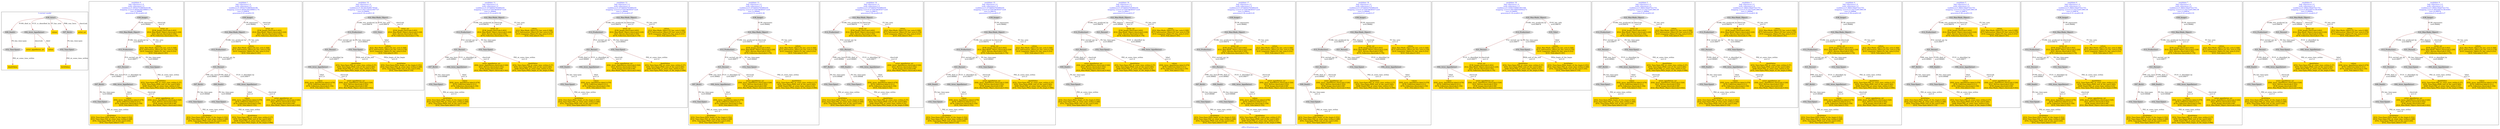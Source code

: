 digraph n0 {
fontcolor="blue"
remincross="true"
label="s09-s-18-artists.json"
subgraph cluster_0 {
label="1-correct model"
n2[style="filled",color="white",fillcolor="lightgray",label="E39_Actor1"];
n3[style="filled",color="white",fillcolor="lightgray",label="E69_Death1"];
n4[style="filled",color="white",fillcolor="lightgray",label="E82_Actor_Appellation1"];
n5[shape="plaintext",style="filled",fillcolor="gold",label="values"];
n6[style="filled",color="white",fillcolor="lightgray",label="E67_Birth1"];
n7[shape="plaintext",style="filled",fillcolor="gold",label="artist_uri"];
n8[style="filled",color="white",fillcolor="lightgray",label="E52_Time-Span1"];
n9[shape="plaintext",style="filled",fillcolor="gold",label="birthValue"];
n10[style="filled",color="white",fillcolor="lightgray",label="E52_Time-Span2"];
n11[shape="plaintext",style="filled",fillcolor="gold",label="deathValue"];
n12[shape="plaintext",style="filled",fillcolor="gold",label="artist_appellation_uri"];
n13[shape="plaintext",style="filled",fillcolor="gold",label="values"];
}
subgraph cluster_1 {
label="candidate 0\nlink coherence:1.0\nnode coherence:1.0\nconfidence:0.39543753865620196\nmapping score:0.49292362399651174\ncost:12.99866\n-precision:0.38-recall:0.45"
n15[style="filled",color="white",fillcolor="lightgray",label="E12_Production1"];
n16[style="filled",color="white",fillcolor="lightgray",label="E21_Person1"];
n17[style="filled",color="white",fillcolor="lightgray",label="E52_Time-Span2"];
n18[style="filled",color="white",fillcolor="lightgray",label="E67_Birth1"];
n19[style="filled",color="white",fillcolor="lightgray",label="E82_Actor_Appellation1"];
n20[style="filled",color="white",fillcolor="lightgray",label="E22_Man-Made_Object1"];
n21[style="filled",color="white",fillcolor="lightgray",label="E38_Image1"];
n22[style="filled",color="white",fillcolor="lightgray",label="E52_Time-Span1"];
n23[shape="plaintext",style="filled",fillcolor="gold",label="artist_uri\n[E38_Image,classLink,0.402]\n[E22_Man-Made_Object,classLink,0.228]\n[E21_Person,classLink,0.193]\n[E78_Collection,classLink,0.176]"];
n24[shape="plaintext",style="filled",fillcolor="gold",label="values\n[E82_Actor_Appellation,label,0.478]\n[E78_Collection,label,0.211]\n[E78_Collection,classLink,0.159]\n[E35_Title,label,0.152]"];
n25[shape="plaintext",style="filled",fillcolor="gold",label="deathValue\n[E52_Time-Span,P82_at_some_time_within,0.37]\n[E52_Time-Span,P82b_end_of_the_end,0.285]\n[E69_Death,P82_at_some_time_within,0.25]\n[E52_Time-Span,P82a_begin_of_the_begin,0.096]"];
n26[shape="plaintext",style="filled",fillcolor="gold",label="values\n[E22_Man-Made_Object,P3_has_note,0.308]\n[E73_Information_Object,P3_has_note,0.278]\n[E33_Linguistic_Object,P3_has_note,0.233]\n[E35_Title,label,0.181]"];
n27[shape="plaintext",style="filled",fillcolor="gold",label="artist_appellation_uri\n[E82_Actor_Appellation,classLink,0.526]\n[E21_Person,classLink,0.352]\n[E38_Image,classLink,0.08]\n[E22_Man-Made_Object,classLink,0.042]"];
n28[shape="plaintext",style="filled",fillcolor="gold",label="birthValue\n[E52_Time-Span,P82a_begin_of_the_begin,0.352]\n[E52_Time-Span,P82_at_some_time_within,0.288]\n[E52_Time-Span,P82b_end_of_the_end,0.244]\n[E52_Time-Span,label,0.116]"];
}
subgraph cluster_2 {
label="candidate 1\nlink coherence:1.0\nnode coherence:1.0\nconfidence:0.39543753865620196\nmapping score:0.49292362399651174\ncost:13.99854\n-precision:0.43-recall:0.55"
n30[style="filled",color="white",fillcolor="lightgray",label="E12_Production1"];
n31[style="filled",color="white",fillcolor="lightgray",label="E21_Person1"];
n32[style="filled",color="white",fillcolor="lightgray",label="E67_Birth1"];
n33[style="filled",color="white",fillcolor="lightgray",label="E69_Death1"];
n34[style="filled",color="white",fillcolor="lightgray",label="E82_Actor_Appellation1"];
n35[style="filled",color="white",fillcolor="lightgray",label="E22_Man-Made_Object1"];
n36[style="filled",color="white",fillcolor="lightgray",label="E38_Image1"];
n37[style="filled",color="white",fillcolor="lightgray",label="E52_Time-Span1"];
n38[style="filled",color="white",fillcolor="lightgray",label="E52_Time-Span3"];
n39[shape="plaintext",style="filled",fillcolor="gold",label="artist_uri\n[E38_Image,classLink,0.402]\n[E22_Man-Made_Object,classLink,0.228]\n[E21_Person,classLink,0.193]\n[E78_Collection,classLink,0.176]"];
n40[shape="plaintext",style="filled",fillcolor="gold",label="values\n[E82_Actor_Appellation,label,0.478]\n[E78_Collection,label,0.211]\n[E78_Collection,classLink,0.159]\n[E35_Title,label,0.152]"];
n41[shape="plaintext",style="filled",fillcolor="gold",label="values\n[E22_Man-Made_Object,P3_has_note,0.308]\n[E73_Information_Object,P3_has_note,0.278]\n[E33_Linguistic_Object,P3_has_note,0.233]\n[E35_Title,label,0.181]"];
n42[shape="plaintext",style="filled",fillcolor="gold",label="artist_appellation_uri\n[E82_Actor_Appellation,classLink,0.526]\n[E21_Person,classLink,0.352]\n[E38_Image,classLink,0.08]\n[E22_Man-Made_Object,classLink,0.042]"];
n43[shape="plaintext",style="filled",fillcolor="gold",label="deathValue\n[E52_Time-Span,P82_at_some_time_within,0.37]\n[E52_Time-Span,P82b_end_of_the_end,0.285]\n[E69_Death,P82_at_some_time_within,0.25]\n[E52_Time-Span,P82a_begin_of_the_begin,0.096]"];
n44[shape="plaintext",style="filled",fillcolor="gold",label="birthValue\n[E52_Time-Span,P82a_begin_of_the_begin,0.352]\n[E52_Time-Span,P82_at_some_time_within,0.288]\n[E52_Time-Span,P82b_end_of_the_end,0.244]\n[E52_Time-Span,label,0.116]"];
}
subgraph cluster_3 {
label="candidate 10\nlink coherence:1.0\nnode coherence:1.0\nconfidence:0.3414919299176544\nmapping score:0.5027195321947737\ncost:10.99892\n-precision:0.18-recall:0.18"
n46[style="filled",color="white",fillcolor="lightgray",label="E12_Production1"];
n47[style="filled",color="white",fillcolor="lightgray",label="E21_Person1"];
n48[style="filled",color="white",fillcolor="lightgray",label="E52_Time-Span2"];
n49[style="filled",color="white",fillcolor="lightgray",label="E82_Actor_Appellation1"];
n50[style="filled",color="white",fillcolor="lightgray",label="E22_Man-Made_Object1"];
n51[style="filled",color="white",fillcolor="lightgray",label="E35_Title1"];
n52[shape="plaintext",style="filled",fillcolor="gold",label="deathValue\n[E52_Time-Span,P82_at_some_time_within,0.37]\n[E52_Time-Span,P82b_end_of_the_end,0.285]\n[E69_Death,P82_at_some_time_within,0.25]\n[E52_Time-Span,P82a_begin_of_the_begin,0.096]"];
n53[shape="plaintext",style="filled",fillcolor="gold",label="artist_uri\n[E38_Image,classLink,0.402]\n[E22_Man-Made_Object,classLink,0.228]\n[E21_Person,classLink,0.193]\n[E78_Collection,classLink,0.176]"];
n54[shape="plaintext",style="filled",fillcolor="gold",label="values\n[E22_Man-Made_Object,P3_has_note,0.308]\n[E73_Information_Object,P3_has_note,0.278]\n[E33_Linguistic_Object,P3_has_note,0.233]\n[E35_Title,label,0.181]"];
n55[shape="plaintext",style="filled",fillcolor="gold",label="values\n[E82_Actor_Appellation,label,0.478]\n[E78_Collection,label,0.211]\n[E78_Collection,classLink,0.159]\n[E35_Title,label,0.152]"];
n56[shape="plaintext",style="filled",fillcolor="gold",label="birthValue\n[E52_Time-Span,P82a_begin_of_the_begin,0.352]\n[E52_Time-Span,P82_at_some_time_within,0.288]\n[E52_Time-Span,P82b_end_of_the_end,0.244]\n[E52_Time-Span,label,0.116]"];
n57[shape="plaintext",style="filled",fillcolor="gold",label="artist_appellation_uri\n[E82_Actor_Appellation,classLink,0.526]\n[E21_Person,classLink,0.352]\n[E38_Image,classLink,0.08]\n[E22_Man-Made_Object,classLink,0.042]"];
}
subgraph cluster_4 {
label="candidate 11\nlink coherence:1.0\nnode coherence:1.0\nconfidence:0.33746055763080335\nmapping score:0.47359796365471224\ncost:11.99884\n-precision:0.33-recall:0.36"
n59[style="filled",color="white",fillcolor="lightgray",label="E12_Production1"];
n60[style="filled",color="white",fillcolor="lightgray",label="E21_Person1"];
n61[style="filled",color="white",fillcolor="lightgray",label="E52_Time-Span2"];
n62[style="filled",color="white",fillcolor="lightgray",label="E67_Birth1"];
n63[style="filled",color="white",fillcolor="lightgray",label="E82_Actor_Appellation1"];
n64[style="filled",color="white",fillcolor="lightgray",label="E22_Man-Made_Object1"];
n65[style="filled",color="white",fillcolor="lightgray",label="E52_Time-Span1"];
n66[shape="plaintext",style="filled",fillcolor="gold",label="artist_uri\n[E38_Image,classLink,0.402]\n[E22_Man-Made_Object,classLink,0.228]\n[E21_Person,classLink,0.193]\n[E78_Collection,classLink,0.176]"];
n67[shape="plaintext",style="filled",fillcolor="gold",label="values\n[E82_Actor_Appellation,label,0.478]\n[E78_Collection,label,0.211]\n[E78_Collection,classLink,0.159]\n[E35_Title,label,0.152]"];
n68[shape="plaintext",style="filled",fillcolor="gold",label="deathValue\n[E52_Time-Span,P82_at_some_time_within,0.37]\n[E52_Time-Span,P82b_end_of_the_end,0.285]\n[E69_Death,P82_at_some_time_within,0.25]\n[E52_Time-Span,P82a_begin_of_the_begin,0.096]"];
n69[shape="plaintext",style="filled",fillcolor="gold",label="values\n[E22_Man-Made_Object,P3_has_note,0.308]\n[E73_Information_Object,P3_has_note,0.278]\n[E33_Linguistic_Object,P3_has_note,0.233]\n[E35_Title,label,0.181]"];
n70[shape="plaintext",style="filled",fillcolor="gold",label="birthValue\n[E52_Time-Span,P82a_begin_of_the_begin,0.352]\n[E52_Time-Span,P82_at_some_time_within,0.288]\n[E52_Time-Span,P82b_end_of_the_end,0.244]\n[E52_Time-Span,label,0.116]"];
n71[shape="plaintext",style="filled",fillcolor="gold",label="artist_appellation_uri\n[E82_Actor_Appellation,classLink,0.526]\n[E21_Person,classLink,0.352]\n[E38_Image,classLink,0.08]\n[E22_Man-Made_Object,classLink,0.042]"];
}
subgraph cluster_5 {
label="candidate 12\nlink coherence:1.0\nnode coherence:1.0\nconfidence:0.33746055763080335\nmapping score:0.47359796365471224\ncost:11.99896\n-precision:0.25-recall:0.27"
n73[style="filled",color="white",fillcolor="lightgray",label="E12_Production1"];
n74[style="filled",color="white",fillcolor="lightgray",label="E21_Person1"];
n75[style="filled",color="white",fillcolor="lightgray",label="E52_Time-Span2"];
n76[style="filled",color="white",fillcolor="lightgray",label="E69_Death1"];
n77[style="filled",color="white",fillcolor="lightgray",label="E82_Actor_Appellation1"];
n78[style="filled",color="white",fillcolor="lightgray",label="E22_Man-Made_Object1"];
n79[style="filled",color="white",fillcolor="lightgray",label="E52_Time-Span4"];
n80[shape="plaintext",style="filled",fillcolor="gold",label="birthValue\n[E52_Time-Span,P82a_begin_of_the_begin,0.352]\n[E52_Time-Span,P82_at_some_time_within,0.288]\n[E52_Time-Span,P82b_end_of_the_end,0.244]\n[E52_Time-Span,label,0.116]"];
n81[shape="plaintext",style="filled",fillcolor="gold",label="artist_uri\n[E38_Image,classLink,0.402]\n[E22_Man-Made_Object,classLink,0.228]\n[E21_Person,classLink,0.193]\n[E78_Collection,classLink,0.176]"];
n82[shape="plaintext",style="filled",fillcolor="gold",label="values\n[E82_Actor_Appellation,label,0.478]\n[E78_Collection,label,0.211]\n[E78_Collection,classLink,0.159]\n[E35_Title,label,0.152]"];
n83[shape="plaintext",style="filled",fillcolor="gold",label="deathValue\n[E52_Time-Span,P82_at_some_time_within,0.37]\n[E52_Time-Span,P82b_end_of_the_end,0.285]\n[E69_Death,P82_at_some_time_within,0.25]\n[E52_Time-Span,P82a_begin_of_the_begin,0.096]"];
n84[shape="plaintext",style="filled",fillcolor="gold",label="values\n[E22_Man-Made_Object,P3_has_note,0.308]\n[E73_Information_Object,P3_has_note,0.278]\n[E33_Linguistic_Object,P3_has_note,0.233]\n[E35_Title,label,0.181]"];
n85[shape="plaintext",style="filled",fillcolor="gold",label="artist_appellation_uri\n[E82_Actor_Appellation,classLink,0.526]\n[E21_Person,classLink,0.352]\n[E38_Image,classLink,0.08]\n[E22_Man-Made_Object,classLink,0.042]"];
}
subgraph cluster_6 {
label="candidate 13\nlink coherence:1.0\nnode coherence:1.0\nconfidence:0.33746055763080335\nmapping score:0.47359796365471224\ncost:12.99866\n-precision:0.31-recall:0.36"
n87[style="filled",color="white",fillcolor="lightgray",label="E12_Production1"];
n88[style="filled",color="white",fillcolor="lightgray",label="E21_Person1"];
n89[style="filled",color="white",fillcolor="lightgray",label="E52_Time-Span2"];
n90[style="filled",color="white",fillcolor="lightgray",label="E67_Birth1"];
n91[style="filled",color="white",fillcolor="lightgray",label="E82_Actor_Appellation1"];
n92[style="filled",color="white",fillcolor="lightgray",label="E22_Man-Made_Object1"];
n93[style="filled",color="white",fillcolor="lightgray",label="E38_Image1"];
n94[style="filled",color="white",fillcolor="lightgray",label="E52_Time-Span1"];
n95[shape="plaintext",style="filled",fillcolor="gold",label="artist_uri\n[E38_Image,classLink,0.402]\n[E22_Man-Made_Object,classLink,0.228]\n[E21_Person,classLink,0.193]\n[E78_Collection,classLink,0.176]"];
n96[shape="plaintext",style="filled",fillcolor="gold",label="values\n[E82_Actor_Appellation,label,0.478]\n[E78_Collection,label,0.211]\n[E78_Collection,classLink,0.159]\n[E35_Title,label,0.152]"];
n97[shape="plaintext",style="filled",fillcolor="gold",label="deathValue\n[E52_Time-Span,P82_at_some_time_within,0.37]\n[E52_Time-Span,P82b_end_of_the_end,0.285]\n[E69_Death,P82_at_some_time_within,0.25]\n[E52_Time-Span,P82a_begin_of_the_begin,0.096]"];
n98[shape="plaintext",style="filled",fillcolor="gold",label="values\n[E22_Man-Made_Object,P3_has_note,0.308]\n[E73_Information_Object,P3_has_note,0.278]\n[E33_Linguistic_Object,P3_has_note,0.233]\n[E35_Title,label,0.181]"];
n99[shape="plaintext",style="filled",fillcolor="gold",label="birthValue\n[E52_Time-Span,P82a_begin_of_the_begin,0.352]\n[E52_Time-Span,P82_at_some_time_within,0.288]\n[E52_Time-Span,P82b_end_of_the_end,0.244]\n[E52_Time-Span,label,0.116]"];
n100[shape="plaintext",style="filled",fillcolor="gold",label="artist_appellation_uri\n[E82_Actor_Appellation,classLink,0.526]\n[E21_Person,classLink,0.352]\n[E38_Image,classLink,0.08]\n[E22_Man-Made_Object,classLink,0.042]"];
}
subgraph cluster_7 {
label="candidate 14\nlink coherence:1.0\nnode coherence:1.0\nconfidence:0.33746055763080335\nmapping score:0.47359796365471224\ncost:12.99872\n-precision:0.38-recall:0.45"
n102[style="filled",color="white",fillcolor="lightgray",label="E12_Production1"];
n103[style="filled",color="white",fillcolor="lightgray",label="E21_Person1"];
n104[style="filled",color="white",fillcolor="lightgray",label="E67_Birth1"];
n105[style="filled",color="white",fillcolor="lightgray",label="E69_Death1"];
n106[style="filled",color="white",fillcolor="lightgray",label="E82_Actor_Appellation1"];
n107[style="filled",color="white",fillcolor="lightgray",label="E22_Man-Made_Object1"];
n108[style="filled",color="white",fillcolor="lightgray",label="E52_Time-Span1"];
n109[style="filled",color="white",fillcolor="lightgray",label="E52_Time-Span3"];
n110[shape="plaintext",style="filled",fillcolor="gold",label="artist_uri\n[E38_Image,classLink,0.402]\n[E22_Man-Made_Object,classLink,0.228]\n[E21_Person,classLink,0.193]\n[E78_Collection,classLink,0.176]"];
n111[shape="plaintext",style="filled",fillcolor="gold",label="values\n[E82_Actor_Appellation,label,0.478]\n[E78_Collection,label,0.211]\n[E78_Collection,classLink,0.159]\n[E35_Title,label,0.152]"];
n112[shape="plaintext",style="filled",fillcolor="gold",label="values\n[E22_Man-Made_Object,P3_has_note,0.308]\n[E73_Information_Object,P3_has_note,0.278]\n[E33_Linguistic_Object,P3_has_note,0.233]\n[E35_Title,label,0.181]"];
n113[shape="plaintext",style="filled",fillcolor="gold",label="deathValue\n[E52_Time-Span,P82_at_some_time_within,0.37]\n[E52_Time-Span,P82b_end_of_the_end,0.285]\n[E69_Death,P82_at_some_time_within,0.25]\n[E52_Time-Span,P82a_begin_of_the_begin,0.096]"];
n114[shape="plaintext",style="filled",fillcolor="gold",label="birthValue\n[E52_Time-Span,P82a_begin_of_the_begin,0.352]\n[E52_Time-Span,P82_at_some_time_within,0.288]\n[E52_Time-Span,P82b_end_of_the_end,0.244]\n[E52_Time-Span,label,0.116]"];
n115[shape="plaintext",style="filled",fillcolor="gold",label="artist_appellation_uri\n[E82_Actor_Appellation,classLink,0.526]\n[E21_Person,classLink,0.352]\n[E38_Image,classLink,0.08]\n[E22_Man-Made_Object,classLink,0.042]"];
}
subgraph cluster_8 {
label="candidate 15\nlink coherence:1.0\nnode coherence:1.0\nconfidence:0.33746055763080335\nmapping score:0.47359796365471224\ncost:12.99878\n-precision:0.23-recall:0.27"
n117[style="filled",color="white",fillcolor="lightgray",label="E12_Production1"];
n118[style="filled",color="white",fillcolor="lightgray",label="E21_Person1"];
n119[style="filled",color="white",fillcolor="lightgray",label="E52_Time-Span2"];
n120[style="filled",color="white",fillcolor="lightgray",label="E69_Death1"];
n121[style="filled",color="white",fillcolor="lightgray",label="E82_Actor_Appellation1"];
n122[style="filled",color="white",fillcolor="lightgray",label="E22_Man-Made_Object1"];
n123[style="filled",color="white",fillcolor="lightgray",label="E38_Image1"];
n124[style="filled",color="white",fillcolor="lightgray",label="E52_Time-Span4"];
n125[shape="plaintext",style="filled",fillcolor="gold",label="birthValue\n[E52_Time-Span,P82a_begin_of_the_begin,0.352]\n[E52_Time-Span,P82_at_some_time_within,0.288]\n[E52_Time-Span,P82b_end_of_the_end,0.244]\n[E52_Time-Span,label,0.116]"];
n126[shape="plaintext",style="filled",fillcolor="gold",label="artist_uri\n[E38_Image,classLink,0.402]\n[E22_Man-Made_Object,classLink,0.228]\n[E21_Person,classLink,0.193]\n[E78_Collection,classLink,0.176]"];
n127[shape="plaintext",style="filled",fillcolor="gold",label="values\n[E82_Actor_Appellation,label,0.478]\n[E78_Collection,label,0.211]\n[E78_Collection,classLink,0.159]\n[E35_Title,label,0.152]"];
n128[shape="plaintext",style="filled",fillcolor="gold",label="deathValue\n[E52_Time-Span,P82_at_some_time_within,0.37]\n[E52_Time-Span,P82b_end_of_the_end,0.285]\n[E69_Death,P82_at_some_time_within,0.25]\n[E52_Time-Span,P82a_begin_of_the_begin,0.096]"];
n129[shape="plaintext",style="filled",fillcolor="gold",label="values\n[E22_Man-Made_Object,P3_has_note,0.308]\n[E73_Information_Object,P3_has_note,0.278]\n[E33_Linguistic_Object,P3_has_note,0.233]\n[E35_Title,label,0.181]"];
n130[shape="plaintext",style="filled",fillcolor="gold",label="artist_appellation_uri\n[E82_Actor_Appellation,classLink,0.526]\n[E21_Person,classLink,0.352]\n[E38_Image,classLink,0.08]\n[E22_Man-Made_Object,classLink,0.042]"];
}
subgraph cluster_9 {
label="candidate 16\nlink coherence:1.0\nnode coherence:1.0\nconfidence:0.33746055763080335\nmapping score:0.47359796365471224\ncost:12.99917\n-precision:0.23-recall:0.27"
n132[style="filled",color="white",fillcolor="lightgray",label="E12_Production1"];
n133[style="filled",color="white",fillcolor="lightgray",label="E21_Person1"];
n134[style="filled",color="white",fillcolor="lightgray",label="E52_Time-Span2"];
n135[style="filled",color="white",fillcolor="lightgray",label="E69_Death1"];
n136[style="filled",color="white",fillcolor="lightgray",label="E21_Person2"];
n137[style="filled",color="white",fillcolor="lightgray",label="E82_Actor_Appellation2"];
n138[style="filled",color="white",fillcolor="lightgray",label="E22_Man-Made_Object1"];
n139[style="filled",color="white",fillcolor="lightgray",label="E52_Time-Span4"];
n140[shape="plaintext",style="filled",fillcolor="gold",label="birthValue\n[E52_Time-Span,P82a_begin_of_the_begin,0.352]\n[E52_Time-Span,P82_at_some_time_within,0.288]\n[E52_Time-Span,P82b_end_of_the_end,0.244]\n[E52_Time-Span,label,0.116]"];
n141[shape="plaintext",style="filled",fillcolor="gold",label="artist_uri\n[E38_Image,classLink,0.402]\n[E22_Man-Made_Object,classLink,0.228]\n[E21_Person,classLink,0.193]\n[E78_Collection,classLink,0.176]"];
n142[shape="plaintext",style="filled",fillcolor="gold",label="values\n[E82_Actor_Appellation,label,0.478]\n[E78_Collection,label,0.211]\n[E78_Collection,classLink,0.159]\n[E35_Title,label,0.152]"];
n143[shape="plaintext",style="filled",fillcolor="gold",label="deathValue\n[E52_Time-Span,P82_at_some_time_within,0.37]\n[E52_Time-Span,P82b_end_of_the_end,0.285]\n[E69_Death,P82_at_some_time_within,0.25]\n[E52_Time-Span,P82a_begin_of_the_begin,0.096]"];
n144[shape="plaintext",style="filled",fillcolor="gold",label="values\n[E22_Man-Made_Object,P3_has_note,0.308]\n[E73_Information_Object,P3_has_note,0.278]\n[E33_Linguistic_Object,P3_has_note,0.233]\n[E35_Title,label,0.181]"];
n145[shape="plaintext",style="filled",fillcolor="gold",label="artist_appellation_uri\n[E82_Actor_Appellation,classLink,0.526]\n[E21_Person,classLink,0.352]\n[E38_Image,classLink,0.08]\n[E22_Man-Made_Object,classLink,0.042]"];
}
subgraph cluster_10 {
label="candidate 17\nlink coherence:1.0\nnode coherence:1.0\nconfidence:0.33746055763080335\nmapping score:0.47359796365471224\ncost:13.99854\n-precision:0.36-recall:0.45"
n147[style="filled",color="white",fillcolor="lightgray",label="E12_Production1"];
n148[style="filled",color="white",fillcolor="lightgray",label="E21_Person1"];
n149[style="filled",color="white",fillcolor="lightgray",label="E67_Birth1"];
n150[style="filled",color="white",fillcolor="lightgray",label="E69_Death1"];
n151[style="filled",color="white",fillcolor="lightgray",label="E82_Actor_Appellation1"];
n152[style="filled",color="white",fillcolor="lightgray",label="E22_Man-Made_Object1"];
n153[style="filled",color="white",fillcolor="lightgray",label="E38_Image1"];
n154[style="filled",color="white",fillcolor="lightgray",label="E52_Time-Span1"];
n155[style="filled",color="white",fillcolor="lightgray",label="E52_Time-Span3"];
n156[shape="plaintext",style="filled",fillcolor="gold",label="artist_uri\n[E38_Image,classLink,0.402]\n[E22_Man-Made_Object,classLink,0.228]\n[E21_Person,classLink,0.193]\n[E78_Collection,classLink,0.176]"];
n157[shape="plaintext",style="filled",fillcolor="gold",label="values\n[E82_Actor_Appellation,label,0.478]\n[E78_Collection,label,0.211]\n[E78_Collection,classLink,0.159]\n[E35_Title,label,0.152]"];
n158[shape="plaintext",style="filled",fillcolor="gold",label="values\n[E22_Man-Made_Object,P3_has_note,0.308]\n[E73_Information_Object,P3_has_note,0.278]\n[E33_Linguistic_Object,P3_has_note,0.233]\n[E35_Title,label,0.181]"];
n159[shape="plaintext",style="filled",fillcolor="gold",label="deathValue\n[E52_Time-Span,P82_at_some_time_within,0.37]\n[E52_Time-Span,P82b_end_of_the_end,0.285]\n[E69_Death,P82_at_some_time_within,0.25]\n[E52_Time-Span,P82a_begin_of_the_begin,0.096]"];
n160[shape="plaintext",style="filled",fillcolor="gold",label="birthValue\n[E52_Time-Span,P82a_begin_of_the_begin,0.352]\n[E52_Time-Span,P82_at_some_time_within,0.288]\n[E52_Time-Span,P82b_end_of_the_end,0.244]\n[E52_Time-Span,label,0.116]"];
n161[shape="plaintext",style="filled",fillcolor="gold",label="artist_appellation_uri\n[E82_Actor_Appellation,classLink,0.526]\n[E21_Person,classLink,0.352]\n[E38_Image,classLink,0.08]\n[E22_Man-Made_Object,classLink,0.042]"];
}
subgraph cluster_11 {
label="candidate 18\nlink coherence:1.0\nnode coherence:1.0\nconfidence:0.33746055763080335\nmapping score:0.47359796365471224\ncost:13.99899\n-precision:0.21-recall:0.27"
n163[style="filled",color="white",fillcolor="lightgray",label="E12_Production1"];
n164[style="filled",color="white",fillcolor="lightgray",label="E21_Person1"];
n165[style="filled",color="white",fillcolor="lightgray",label="E52_Time-Span2"];
n166[style="filled",color="white",fillcolor="lightgray",label="E69_Death1"];
n167[style="filled",color="white",fillcolor="lightgray",label="E21_Person2"];
n168[style="filled",color="white",fillcolor="lightgray",label="E82_Actor_Appellation2"];
n169[style="filled",color="white",fillcolor="lightgray",label="E22_Man-Made_Object1"];
n170[style="filled",color="white",fillcolor="lightgray",label="E38_Image1"];
n171[style="filled",color="white",fillcolor="lightgray",label="E52_Time-Span4"];
n172[shape="plaintext",style="filled",fillcolor="gold",label="birthValue\n[E52_Time-Span,P82a_begin_of_the_begin,0.352]\n[E52_Time-Span,P82_at_some_time_within,0.288]\n[E52_Time-Span,P82b_end_of_the_end,0.244]\n[E52_Time-Span,label,0.116]"];
n173[shape="plaintext",style="filled",fillcolor="gold",label="artist_uri\n[E38_Image,classLink,0.402]\n[E22_Man-Made_Object,classLink,0.228]\n[E21_Person,classLink,0.193]\n[E78_Collection,classLink,0.176]"];
n174[shape="plaintext",style="filled",fillcolor="gold",label="values\n[E82_Actor_Appellation,label,0.478]\n[E78_Collection,label,0.211]\n[E78_Collection,classLink,0.159]\n[E35_Title,label,0.152]"];
n175[shape="plaintext",style="filled",fillcolor="gold",label="deathValue\n[E52_Time-Span,P82_at_some_time_within,0.37]\n[E52_Time-Span,P82b_end_of_the_end,0.285]\n[E69_Death,P82_at_some_time_within,0.25]\n[E52_Time-Span,P82a_begin_of_the_begin,0.096]"];
n176[shape="plaintext",style="filled",fillcolor="gold",label="values\n[E22_Man-Made_Object,P3_has_note,0.308]\n[E73_Information_Object,P3_has_note,0.278]\n[E33_Linguistic_Object,P3_has_note,0.233]\n[E35_Title,label,0.181]"];
n177[shape="plaintext",style="filled",fillcolor="gold",label="artist_appellation_uri\n[E82_Actor_Appellation,classLink,0.526]\n[E21_Person,classLink,0.352]\n[E38_Image,classLink,0.08]\n[E22_Man-Made_Object,classLink,0.042]"];
}
subgraph cluster_12 {
label="candidate 19\nlink coherence:1.0\nnode coherence:1.0\nconfidence:0.33563749681601546\nmapping score:0.5007680544942273\ncost:10.99892\n-precision:0.18-recall:0.18"
n179[style="filled",color="white",fillcolor="lightgray",label="E12_Production1"];
n180[style="filled",color="white",fillcolor="lightgray",label="E21_Person1"];
n181[style="filled",color="white",fillcolor="lightgray",label="E52_Time-Span2"];
n182[style="filled",color="white",fillcolor="lightgray",label="E82_Actor_Appellation1"];
n183[style="filled",color="white",fillcolor="lightgray",label="E22_Man-Made_Object1"];
n184[style="filled",color="white",fillcolor="lightgray",label="E35_Title1"];
n185[shape="plaintext",style="filled",fillcolor="gold",label="deathValue\n[E52_Time-Span,P82_at_some_time_within,0.37]\n[E52_Time-Span,P82b_end_of_the_end,0.285]\n[E69_Death,P82_at_some_time_within,0.25]\n[E52_Time-Span,P82a_begin_of_the_begin,0.096]"];
n186[shape="plaintext",style="filled",fillcolor="gold",label="values\n[E22_Man-Made_Object,P3_has_note,0.308]\n[E73_Information_Object,P3_has_note,0.278]\n[E33_Linguistic_Object,P3_has_note,0.233]\n[E35_Title,label,0.181]"];
n187[shape="plaintext",style="filled",fillcolor="gold",label="values\n[E82_Actor_Appellation,label,0.478]\n[E78_Collection,label,0.211]\n[E78_Collection,classLink,0.159]\n[E35_Title,label,0.152]"];
n188[shape="plaintext",style="filled",fillcolor="gold",label="birthValue\n[E52_Time-Span,P82a_begin_of_the_begin,0.352]\n[E52_Time-Span,P82_at_some_time_within,0.288]\n[E52_Time-Span,P82b_end_of_the_end,0.244]\n[E52_Time-Span,label,0.116]"];
n189[shape="plaintext",style="filled",fillcolor="gold",label="artist_appellation_uri\n[E82_Actor_Appellation,classLink,0.526]\n[E21_Person,classLink,0.352]\n[E38_Image,classLink,0.08]\n[E22_Man-Made_Object,classLink,0.042]"];
n190[shape="plaintext",style="filled",fillcolor="gold",label="artist_uri\n[E38_Image,classLink,0.402]\n[E22_Man-Made_Object,classLink,0.228]\n[E21_Person,classLink,0.193]\n[E78_Collection,classLink,0.176]"];
}
subgraph cluster_13 {
label="candidate 2\nlink coherence:1.0\nnode coherence:1.0\nconfidence:0.3664159207521751\nmapping score:0.5110275291396139\ncost:11.99884\n-precision:0.42-recall:0.45"
n192[style="filled",color="white",fillcolor="lightgray",label="E12_Production1"];
n193[style="filled",color="white",fillcolor="lightgray",label="E21_Person1"];
n194[style="filled",color="white",fillcolor="lightgray",label="E52_Time-Span2"];
n195[style="filled",color="white",fillcolor="lightgray",label="E67_Birth1"];
n196[style="filled",color="white",fillcolor="lightgray",label="E82_Actor_Appellation1"];
n197[style="filled",color="white",fillcolor="lightgray",label="E22_Man-Made_Object1"];
n198[style="filled",color="white",fillcolor="lightgray",label="E52_Time-Span1"];
n199[shape="plaintext",style="filled",fillcolor="gold",label="artist_uri\n[E38_Image,classLink,0.402]\n[E22_Man-Made_Object,classLink,0.228]\n[E21_Person,classLink,0.193]\n[E78_Collection,classLink,0.176]"];
n200[shape="plaintext",style="filled",fillcolor="gold",label="values\n[E82_Actor_Appellation,label,0.478]\n[E78_Collection,label,0.211]\n[E78_Collection,classLink,0.159]\n[E35_Title,label,0.152]"];
n201[shape="plaintext",style="filled",fillcolor="gold",label="deathValue\n[E52_Time-Span,P82_at_some_time_within,0.37]\n[E52_Time-Span,P82b_end_of_the_end,0.285]\n[E69_Death,P82_at_some_time_within,0.25]\n[E52_Time-Span,P82a_begin_of_the_begin,0.096]"];
n202[shape="plaintext",style="filled",fillcolor="gold",label="values\n[E22_Man-Made_Object,P3_has_note,0.308]\n[E73_Information_Object,P3_has_note,0.278]\n[E33_Linguistic_Object,P3_has_note,0.233]\n[E35_Title,label,0.181]"];
n203[shape="plaintext",style="filled",fillcolor="gold",label="artist_appellation_uri\n[E82_Actor_Appellation,classLink,0.526]\n[E21_Person,classLink,0.352]\n[E38_Image,classLink,0.08]\n[E22_Man-Made_Object,classLink,0.042]"];
n204[shape="plaintext",style="filled",fillcolor="gold",label="birthValue\n[E52_Time-Span,P82a_begin_of_the_begin,0.352]\n[E52_Time-Span,P82_at_some_time_within,0.288]\n[E52_Time-Span,P82b_end_of_the_end,0.244]\n[E52_Time-Span,label,0.116]"];
}
subgraph cluster_14 {
label="candidate 3\nlink coherence:1.0\nnode coherence:1.0\nconfidence:0.3664159207521751\nmapping score:0.5110275291396139\ncost:11.99896\n-precision:0.33-recall:0.36"
n206[style="filled",color="white",fillcolor="lightgray",label="E12_Production1"];
n207[style="filled",color="white",fillcolor="lightgray",label="E21_Person1"];
n208[style="filled",color="white",fillcolor="lightgray",label="E52_Time-Span2"];
n209[style="filled",color="white",fillcolor="lightgray",label="E69_Death1"];
n210[style="filled",color="white",fillcolor="lightgray",label="E82_Actor_Appellation1"];
n211[style="filled",color="white",fillcolor="lightgray",label="E22_Man-Made_Object1"];
n212[style="filled",color="white",fillcolor="lightgray",label="E52_Time-Span4"];
n213[shape="plaintext",style="filled",fillcolor="gold",label="birthValue\n[E52_Time-Span,P82a_begin_of_the_begin,0.352]\n[E52_Time-Span,P82_at_some_time_within,0.288]\n[E52_Time-Span,P82b_end_of_the_end,0.244]\n[E52_Time-Span,label,0.116]"];
n214[shape="plaintext",style="filled",fillcolor="gold",label="artist_uri\n[E38_Image,classLink,0.402]\n[E22_Man-Made_Object,classLink,0.228]\n[E21_Person,classLink,0.193]\n[E78_Collection,classLink,0.176]"];
n215[shape="plaintext",style="filled",fillcolor="gold",label="values\n[E82_Actor_Appellation,label,0.478]\n[E78_Collection,label,0.211]\n[E78_Collection,classLink,0.159]\n[E35_Title,label,0.152]"];
n216[shape="plaintext",style="filled",fillcolor="gold",label="deathValue\n[E52_Time-Span,P82_at_some_time_within,0.37]\n[E52_Time-Span,P82b_end_of_the_end,0.285]\n[E69_Death,P82_at_some_time_within,0.25]\n[E52_Time-Span,P82a_begin_of_the_begin,0.096]"];
n217[shape="plaintext",style="filled",fillcolor="gold",label="values\n[E22_Man-Made_Object,P3_has_note,0.308]\n[E73_Information_Object,P3_has_note,0.278]\n[E33_Linguistic_Object,P3_has_note,0.233]\n[E35_Title,label,0.181]"];
n218[shape="plaintext",style="filled",fillcolor="gold",label="artist_appellation_uri\n[E82_Actor_Appellation,classLink,0.526]\n[E21_Person,classLink,0.352]\n[E38_Image,classLink,0.08]\n[E22_Man-Made_Object,classLink,0.042]"];
}
subgraph cluster_15 {
label="candidate 4\nlink coherence:1.0\nnode coherence:1.0\nconfidence:0.3664159207521751\nmapping score:0.5110275291396139\ncost:12.99866\n-precision:0.38-recall:0.45"
n220[style="filled",color="white",fillcolor="lightgray",label="E12_Production1"];
n221[style="filled",color="white",fillcolor="lightgray",label="E21_Person1"];
n222[style="filled",color="white",fillcolor="lightgray",label="E52_Time-Span2"];
n223[style="filled",color="white",fillcolor="lightgray",label="E67_Birth1"];
n224[style="filled",color="white",fillcolor="lightgray",label="E82_Actor_Appellation1"];
n225[style="filled",color="white",fillcolor="lightgray",label="E22_Man-Made_Object1"];
n226[style="filled",color="white",fillcolor="lightgray",label="E38_Image1"];
n227[style="filled",color="white",fillcolor="lightgray",label="E52_Time-Span1"];
n228[shape="plaintext",style="filled",fillcolor="gold",label="artist_uri\n[E38_Image,classLink,0.402]\n[E22_Man-Made_Object,classLink,0.228]\n[E21_Person,classLink,0.193]\n[E78_Collection,classLink,0.176]"];
n229[shape="plaintext",style="filled",fillcolor="gold",label="values\n[E82_Actor_Appellation,label,0.478]\n[E78_Collection,label,0.211]\n[E78_Collection,classLink,0.159]\n[E35_Title,label,0.152]"];
n230[shape="plaintext",style="filled",fillcolor="gold",label="deathValue\n[E52_Time-Span,P82_at_some_time_within,0.37]\n[E52_Time-Span,P82b_end_of_the_end,0.285]\n[E69_Death,P82_at_some_time_within,0.25]\n[E52_Time-Span,P82a_begin_of_the_begin,0.096]"];
n231[shape="plaintext",style="filled",fillcolor="gold",label="values\n[E22_Man-Made_Object,P3_has_note,0.308]\n[E73_Information_Object,P3_has_note,0.278]\n[E33_Linguistic_Object,P3_has_note,0.233]\n[E35_Title,label,0.181]"];
n232[shape="plaintext",style="filled",fillcolor="gold",label="artist_appellation_uri\n[E82_Actor_Appellation,classLink,0.526]\n[E21_Person,classLink,0.352]\n[E38_Image,classLink,0.08]\n[E22_Man-Made_Object,classLink,0.042]"];
n233[shape="plaintext",style="filled",fillcolor="gold",label="birthValue\n[E52_Time-Span,P82a_begin_of_the_begin,0.352]\n[E52_Time-Span,P82_at_some_time_within,0.288]\n[E52_Time-Span,P82b_end_of_the_end,0.244]\n[E52_Time-Span,label,0.116]"];
}
subgraph cluster_16 {
label="candidate 5\nlink coherence:1.0\nnode coherence:1.0\nconfidence:0.3664159207521751\nmapping score:0.5110275291396139\ncost:12.99872\n-precision:0.46-recall:0.55"
n235[style="filled",color="white",fillcolor="lightgray",label="E12_Production1"];
n236[style="filled",color="white",fillcolor="lightgray",label="E21_Person1"];
n237[style="filled",color="white",fillcolor="lightgray",label="E67_Birth1"];
n238[style="filled",color="white",fillcolor="lightgray",label="E69_Death1"];
n239[style="filled",color="white",fillcolor="lightgray",label="E82_Actor_Appellation1"];
n240[style="filled",color="white",fillcolor="lightgray",label="E22_Man-Made_Object1"];
n241[style="filled",color="white",fillcolor="lightgray",label="E52_Time-Span1"];
n242[style="filled",color="white",fillcolor="lightgray",label="E52_Time-Span3"];
n243[shape="plaintext",style="filled",fillcolor="gold",label="artist_uri\n[E38_Image,classLink,0.402]\n[E22_Man-Made_Object,classLink,0.228]\n[E21_Person,classLink,0.193]\n[E78_Collection,classLink,0.176]"];
n244[shape="plaintext",style="filled",fillcolor="gold",label="values\n[E82_Actor_Appellation,label,0.478]\n[E78_Collection,label,0.211]\n[E78_Collection,classLink,0.159]\n[E35_Title,label,0.152]"];
n245[shape="plaintext",style="filled",fillcolor="gold",label="values\n[E22_Man-Made_Object,P3_has_note,0.308]\n[E73_Information_Object,P3_has_note,0.278]\n[E33_Linguistic_Object,P3_has_note,0.233]\n[E35_Title,label,0.181]"];
n246[shape="plaintext",style="filled",fillcolor="gold",label="artist_appellation_uri\n[E82_Actor_Appellation,classLink,0.526]\n[E21_Person,classLink,0.352]\n[E38_Image,classLink,0.08]\n[E22_Man-Made_Object,classLink,0.042]"];
n247[shape="plaintext",style="filled",fillcolor="gold",label="deathValue\n[E52_Time-Span,P82_at_some_time_within,0.37]\n[E52_Time-Span,P82b_end_of_the_end,0.285]\n[E69_Death,P82_at_some_time_within,0.25]\n[E52_Time-Span,P82a_begin_of_the_begin,0.096]"];
n248[shape="plaintext",style="filled",fillcolor="gold",label="birthValue\n[E52_Time-Span,P82a_begin_of_the_begin,0.352]\n[E52_Time-Span,P82_at_some_time_within,0.288]\n[E52_Time-Span,P82b_end_of_the_end,0.244]\n[E52_Time-Span,label,0.116]"];
}
subgraph cluster_17 {
label="candidate 6\nlink coherence:1.0\nnode coherence:1.0\nconfidence:0.3664159207521751\nmapping score:0.5110275291396139\ncost:12.99878\n-precision:0.31-recall:0.36"
n250[style="filled",color="white",fillcolor="lightgray",label="E12_Production1"];
n251[style="filled",color="white",fillcolor="lightgray",label="E21_Person1"];
n252[style="filled",color="white",fillcolor="lightgray",label="E52_Time-Span2"];
n253[style="filled",color="white",fillcolor="lightgray",label="E69_Death1"];
n254[style="filled",color="white",fillcolor="lightgray",label="E82_Actor_Appellation1"];
n255[style="filled",color="white",fillcolor="lightgray",label="E22_Man-Made_Object1"];
n256[style="filled",color="white",fillcolor="lightgray",label="E38_Image1"];
n257[style="filled",color="white",fillcolor="lightgray",label="E52_Time-Span4"];
n258[shape="plaintext",style="filled",fillcolor="gold",label="birthValue\n[E52_Time-Span,P82a_begin_of_the_begin,0.352]\n[E52_Time-Span,P82_at_some_time_within,0.288]\n[E52_Time-Span,P82b_end_of_the_end,0.244]\n[E52_Time-Span,label,0.116]"];
n259[shape="plaintext",style="filled",fillcolor="gold",label="artist_uri\n[E38_Image,classLink,0.402]\n[E22_Man-Made_Object,classLink,0.228]\n[E21_Person,classLink,0.193]\n[E78_Collection,classLink,0.176]"];
n260[shape="plaintext",style="filled",fillcolor="gold",label="values\n[E82_Actor_Appellation,label,0.478]\n[E78_Collection,label,0.211]\n[E78_Collection,classLink,0.159]\n[E35_Title,label,0.152]"];
n261[shape="plaintext",style="filled",fillcolor="gold",label="deathValue\n[E52_Time-Span,P82_at_some_time_within,0.37]\n[E52_Time-Span,P82b_end_of_the_end,0.285]\n[E69_Death,P82_at_some_time_within,0.25]\n[E52_Time-Span,P82a_begin_of_the_begin,0.096]"];
n262[shape="plaintext",style="filled",fillcolor="gold",label="values\n[E22_Man-Made_Object,P3_has_note,0.308]\n[E73_Information_Object,P3_has_note,0.278]\n[E33_Linguistic_Object,P3_has_note,0.233]\n[E35_Title,label,0.181]"];
n263[shape="plaintext",style="filled",fillcolor="gold",label="artist_appellation_uri\n[E82_Actor_Appellation,classLink,0.526]\n[E21_Person,classLink,0.352]\n[E38_Image,classLink,0.08]\n[E22_Man-Made_Object,classLink,0.042]"];
}
subgraph cluster_18 {
label="candidate 7\nlink coherence:1.0\nnode coherence:1.0\nconfidence:0.3664159207521751\nmapping score:0.5110275291396139\ncost:13.99854\n-precision:0.43-recall:0.55"
n265[style="filled",color="white",fillcolor="lightgray",label="E12_Production1"];
n266[style="filled",color="white",fillcolor="lightgray",label="E21_Person1"];
n267[style="filled",color="white",fillcolor="lightgray",label="E67_Birth1"];
n268[style="filled",color="white",fillcolor="lightgray",label="E69_Death1"];
n269[style="filled",color="white",fillcolor="lightgray",label="E82_Actor_Appellation1"];
n270[style="filled",color="white",fillcolor="lightgray",label="E22_Man-Made_Object1"];
n271[style="filled",color="white",fillcolor="lightgray",label="E38_Image1"];
n272[style="filled",color="white",fillcolor="lightgray",label="E52_Time-Span1"];
n273[style="filled",color="white",fillcolor="lightgray",label="E52_Time-Span3"];
n274[shape="plaintext",style="filled",fillcolor="gold",label="artist_uri\n[E38_Image,classLink,0.402]\n[E22_Man-Made_Object,classLink,0.228]\n[E21_Person,classLink,0.193]\n[E78_Collection,classLink,0.176]"];
n275[shape="plaintext",style="filled",fillcolor="gold",label="values\n[E82_Actor_Appellation,label,0.478]\n[E78_Collection,label,0.211]\n[E78_Collection,classLink,0.159]\n[E35_Title,label,0.152]"];
n276[shape="plaintext",style="filled",fillcolor="gold",label="values\n[E22_Man-Made_Object,P3_has_note,0.308]\n[E73_Information_Object,P3_has_note,0.278]\n[E33_Linguistic_Object,P3_has_note,0.233]\n[E35_Title,label,0.181]"];
n277[shape="plaintext",style="filled",fillcolor="gold",label="artist_appellation_uri\n[E82_Actor_Appellation,classLink,0.526]\n[E21_Person,classLink,0.352]\n[E38_Image,classLink,0.08]\n[E22_Man-Made_Object,classLink,0.042]"];
n278[shape="plaintext",style="filled",fillcolor="gold",label="deathValue\n[E52_Time-Span,P82_at_some_time_within,0.37]\n[E52_Time-Span,P82b_end_of_the_end,0.285]\n[E69_Death,P82_at_some_time_within,0.25]\n[E52_Time-Span,P82a_begin_of_the_begin,0.096]"];
n279[shape="plaintext",style="filled",fillcolor="gold",label="birthValue\n[E52_Time-Span,P82a_begin_of_the_begin,0.352]\n[E52_Time-Span,P82_at_some_time_within,0.288]\n[E52_Time-Span,P82b_end_of_the_end,0.244]\n[E52_Time-Span,label,0.116]"];
}
subgraph cluster_19 {
label="candidate 8\nlink coherence:1.0\nnode coherence:1.0\nconfidence:0.3664159207521751\nmapping score:0.4832497513618361\ncost:13.99894\n-precision:0.21-recall:0.27"
n281[style="filled",color="white",fillcolor="lightgray",label="E12_Production1"];
n282[style="filled",color="white",fillcolor="lightgray",label="E21_Person1"];
n283[style="filled",color="white",fillcolor="lightgray",label="E52_Time-Span2"];
n284[style="filled",color="white",fillcolor="lightgray",label="E69_Death1"];
n285[style="filled",color="white",fillcolor="lightgray",label="E82_Actor_Appellation1"];
n286[style="filled",color="white",fillcolor="lightgray",label="E21_Person2"];
n287[style="filled",color="white",fillcolor="lightgray",label="E82_Actor_Appellation2"];
n288[style="filled",color="white",fillcolor="lightgray",label="E22_Man-Made_Object1"];
n289[style="filled",color="white",fillcolor="lightgray",label="E52_Time-Span4"];
n290[shape="plaintext",style="filled",fillcolor="gold",label="birthValue\n[E52_Time-Span,P82a_begin_of_the_begin,0.352]\n[E52_Time-Span,P82_at_some_time_within,0.288]\n[E52_Time-Span,P82b_end_of_the_end,0.244]\n[E52_Time-Span,label,0.116]"];
n291[shape="plaintext",style="filled",fillcolor="gold",label="artist_uri\n[E38_Image,classLink,0.402]\n[E22_Man-Made_Object,classLink,0.228]\n[E21_Person,classLink,0.193]\n[E78_Collection,classLink,0.176]"];
n292[shape="plaintext",style="filled",fillcolor="gold",label="values\n[E82_Actor_Appellation,label,0.478]\n[E78_Collection,label,0.211]\n[E78_Collection,classLink,0.159]\n[E35_Title,label,0.152]"];
n293[shape="plaintext",style="filled",fillcolor="gold",label="deathValue\n[E52_Time-Span,P82_at_some_time_within,0.37]\n[E52_Time-Span,P82b_end_of_the_end,0.285]\n[E69_Death,P82_at_some_time_within,0.25]\n[E52_Time-Span,P82a_begin_of_the_begin,0.096]"];
n294[shape="plaintext",style="filled",fillcolor="gold",label="values\n[E22_Man-Made_Object,P3_has_note,0.308]\n[E73_Information_Object,P3_has_note,0.278]\n[E33_Linguistic_Object,P3_has_note,0.233]\n[E35_Title,label,0.181]"];
n295[shape="plaintext",style="filled",fillcolor="gold",label="artist_appellation_uri\n[E82_Actor_Appellation,classLink,0.526]\n[E21_Person,classLink,0.352]\n[E38_Image,classLink,0.08]\n[E22_Man-Made_Object,classLink,0.042]"];
}
subgraph cluster_20 {
label="candidate 9\nlink coherence:1.0\nnode coherence:1.0\nconfidence:0.3664159207521751\nmapping score:0.4832497513618361\ncost:14.99876\n-precision:0.2-recall:0.27"
n297[style="filled",color="white",fillcolor="lightgray",label="E12_Production1"];
n298[style="filled",color="white",fillcolor="lightgray",label="E21_Person1"];
n299[style="filled",color="white",fillcolor="lightgray",label="E52_Time-Span2"];
n300[style="filled",color="white",fillcolor="lightgray",label="E69_Death1"];
n301[style="filled",color="white",fillcolor="lightgray",label="E82_Actor_Appellation1"];
n302[style="filled",color="white",fillcolor="lightgray",label="E21_Person2"];
n303[style="filled",color="white",fillcolor="lightgray",label="E82_Actor_Appellation2"];
n304[style="filled",color="white",fillcolor="lightgray",label="E22_Man-Made_Object1"];
n305[style="filled",color="white",fillcolor="lightgray",label="E38_Image1"];
n306[style="filled",color="white",fillcolor="lightgray",label="E52_Time-Span4"];
n307[shape="plaintext",style="filled",fillcolor="gold",label="birthValue\n[E52_Time-Span,P82a_begin_of_the_begin,0.352]\n[E52_Time-Span,P82_at_some_time_within,0.288]\n[E52_Time-Span,P82b_end_of_the_end,0.244]\n[E52_Time-Span,label,0.116]"];
n308[shape="plaintext",style="filled",fillcolor="gold",label="artist_uri\n[E38_Image,classLink,0.402]\n[E22_Man-Made_Object,classLink,0.228]\n[E21_Person,classLink,0.193]\n[E78_Collection,classLink,0.176]"];
n309[shape="plaintext",style="filled",fillcolor="gold",label="values\n[E82_Actor_Appellation,label,0.478]\n[E78_Collection,label,0.211]\n[E78_Collection,classLink,0.159]\n[E35_Title,label,0.152]"];
n310[shape="plaintext",style="filled",fillcolor="gold",label="deathValue\n[E52_Time-Span,P82_at_some_time_within,0.37]\n[E52_Time-Span,P82b_end_of_the_end,0.285]\n[E69_Death,P82_at_some_time_within,0.25]\n[E52_Time-Span,P82a_begin_of_the_begin,0.096]"];
n311[shape="plaintext",style="filled",fillcolor="gold",label="values\n[E22_Man-Made_Object,P3_has_note,0.308]\n[E73_Information_Object,P3_has_note,0.278]\n[E33_Linguistic_Object,P3_has_note,0.233]\n[E35_Title,label,0.181]"];
n312[shape="plaintext",style="filled",fillcolor="gold",label="artist_appellation_uri\n[E82_Actor_Appellation,classLink,0.526]\n[E21_Person,classLink,0.352]\n[E38_Image,classLink,0.08]\n[E22_Man-Made_Object,classLink,0.042]"];
}
n2 -> n3[color="brown",fontcolor="black",label="P100i_died_in"]
n2 -> n4[color="brown",fontcolor="black",label="P131_is_identified_by"]
n2 -> n5[color="brown",fontcolor="black",label="P3_has_note"]
n2 -> n6[color="brown",fontcolor="black",label="P98i_was_born"]
n2 -> n7[color="brown",fontcolor="black",label="classLink"]
n8 -> n9[color="brown",fontcolor="black",label="P82_at_some_time_within"]
n10 -> n11[color="brown",fontcolor="black",label="P82_at_some_time_within"]
n6 -> n8[color="brown",fontcolor="black",label="P4_has_time-span"]
n3 -> n10[color="brown",fontcolor="black",label="P4_has_time-span"]
n4 -> n12[color="brown",fontcolor="black",label="classLink"]
n4 -> n13[color="brown",fontcolor="black",label="label"]
n15 -> n16[color="brown",fontcolor="black",label="P14_carried_out_by\nw=0.99977"]
n15 -> n17[color="brown",fontcolor="black",label="P4_has_time-span\nw=0.99983"]
n16 -> n18[color="brown",fontcolor="black",label="P98i_was_born\nw=0.99983"]
n16 -> n19[color="brown",fontcolor="black",label="P131_is_identified_by\nw=0.99977"]
n20 -> n15[color="brown",fontcolor="black",label="P108i_was_produced_by\nw=0.99976"]
n21 -> n20[color="brown",fontcolor="black",label="P138_represents\nw=0.99982"]
n18 -> n22[color="brown",fontcolor="black",label="P4_has_time-span\nw=0.99988"]
n21 -> n23[color="brown",fontcolor="black",label="classLink\nw=1.0"]
n19 -> n24[color="brown",fontcolor="black",label="label\nw=1.0"]
n17 -> n25[color="brown",fontcolor="black",label="P82_at_some_time_within\nw=1.0"]
n20 -> n26[color="brown",fontcolor="black",label="P3_has_note\nw=1.0"]
n19 -> n27[color="brown",fontcolor="black",label="classLink\nw=1.0"]
n22 -> n28[color="brown",fontcolor="black",label="P82_at_some_time_within\nw=1.0"]
n30 -> n31[color="brown",fontcolor="black",label="P14_carried_out_by\nw=0.99977"]
n31 -> n32[color="brown",fontcolor="black",label="P98i_was_born\nw=0.99983"]
n31 -> n33[color="brown",fontcolor="black",label="P100i_died_in\nw=0.99983"]
n31 -> n34[color="brown",fontcolor="black",label="P131_is_identified_by\nw=0.99977"]
n35 -> n30[color="brown",fontcolor="black",label="P108i_was_produced_by\nw=0.99976"]
n36 -> n35[color="brown",fontcolor="black",label="P138_represents\nw=0.99982"]
n32 -> n37[color="brown",fontcolor="black",label="P4_has_time-span\nw=0.99988"]
n33 -> n38[color="brown",fontcolor="black",label="P4_has_time-span\nw=0.99988"]
n36 -> n39[color="brown",fontcolor="black",label="classLink\nw=1.0"]
n34 -> n40[color="brown",fontcolor="black",label="label\nw=1.0"]
n35 -> n41[color="brown",fontcolor="black",label="P3_has_note\nw=1.0"]
n34 -> n42[color="brown",fontcolor="black",label="classLink\nw=1.0"]
n38 -> n43[color="brown",fontcolor="black",label="P82_at_some_time_within\nw=1.0"]
n37 -> n44[color="brown",fontcolor="black",label="P82_at_some_time_within\nw=1.0"]
n46 -> n47[color="brown",fontcolor="black",label="P14_carried_out_by\nw=0.99977"]
n46 -> n48[color="brown",fontcolor="black",label="P4_has_time-span\nw=0.99983"]
n47 -> n49[color="brown",fontcolor="black",label="P131_is_identified_by\nw=0.99977"]
n50 -> n46[color="brown",fontcolor="black",label="P108i_was_produced_by\nw=0.99976"]
n50 -> n51[color="brown",fontcolor="black",label="P102_has_title\nw=0.99979"]
n48 -> n52[color="brown",fontcolor="black",label="P82b_end_of_the_end\nw=1.0"]
n50 -> n53[color="brown",fontcolor="black",label="classLink\nw=1.0"]
n51 -> n54[color="brown",fontcolor="black",label="label\nw=1.0"]
n49 -> n55[color="brown",fontcolor="black",label="label\nw=1.0"]
n48 -> n56[color="brown",fontcolor="black",label="P82a_begin_of_the_begin\nw=1.0"]
n49 -> n57[color="brown",fontcolor="black",label="classLink\nw=1.0"]
n59 -> n60[color="brown",fontcolor="black",label="P14_carried_out_by\nw=0.99977"]
n59 -> n61[color="brown",fontcolor="black",label="P4_has_time-span\nw=0.99983"]
n60 -> n62[color="brown",fontcolor="black",label="P98i_was_born\nw=0.99983"]
n60 -> n63[color="brown",fontcolor="black",label="P131_is_identified_by\nw=0.99977"]
n64 -> n59[color="brown",fontcolor="black",label="P108i_was_produced_by\nw=0.99976"]
n62 -> n65[color="brown",fontcolor="black",label="P4_has_time-span\nw=0.99988"]
n64 -> n66[color="brown",fontcolor="black",label="classLink\nw=1.0"]
n63 -> n67[color="brown",fontcolor="black",label="label\nw=1.0"]
n61 -> n68[color="brown",fontcolor="black",label="P82_at_some_time_within\nw=1.0"]
n64 -> n69[color="brown",fontcolor="black",label="P3_has_note\nw=1.0"]
n65 -> n70[color="brown",fontcolor="black",label="P82_at_some_time_within\nw=1.0"]
n60 -> n71[color="brown",fontcolor="black",label="classLink\nw=1.0"]
n73 -> n74[color="brown",fontcolor="black",label="P14_carried_out_by\nw=0.99977"]
n73 -> n75[color="brown",fontcolor="black",label="P4_has_time-span\nw=0.99983"]
n74 -> n76[color="brown",fontcolor="black",label="P100i_died_in\nw=0.99983"]
n74 -> n77[color="brown",fontcolor="black",label="P131_is_identified_by\nw=0.99977"]
n78 -> n73[color="brown",fontcolor="black",label="P108i_was_produced_by\nw=0.99976"]
n76 -> n79[color="brown",fontcolor="black",label="P4_has_time-span\nw=1.0"]
n79 -> n80[color="brown",fontcolor="black",label="P82_at_some_time_within\nw=1.0"]
n78 -> n81[color="brown",fontcolor="black",label="classLink\nw=1.0"]
n77 -> n82[color="brown",fontcolor="black",label="label\nw=1.0"]
n75 -> n83[color="brown",fontcolor="black",label="P82_at_some_time_within\nw=1.0"]
n78 -> n84[color="brown",fontcolor="black",label="P3_has_note\nw=1.0"]
n74 -> n85[color="brown",fontcolor="black",label="classLink\nw=1.0"]
n87 -> n88[color="brown",fontcolor="black",label="P14_carried_out_by\nw=0.99977"]
n87 -> n89[color="brown",fontcolor="black",label="P4_has_time-span\nw=0.99983"]
n88 -> n90[color="brown",fontcolor="black",label="P98i_was_born\nw=0.99983"]
n88 -> n91[color="brown",fontcolor="black",label="P131_is_identified_by\nw=0.99977"]
n92 -> n87[color="brown",fontcolor="black",label="P108i_was_produced_by\nw=0.99976"]
n93 -> n92[color="brown",fontcolor="black",label="P138_represents\nw=0.99982"]
n90 -> n94[color="brown",fontcolor="black",label="P4_has_time-span\nw=0.99988"]
n92 -> n95[color="brown",fontcolor="black",label="classLink\nw=1.0"]
n91 -> n96[color="brown",fontcolor="black",label="label\nw=1.0"]
n89 -> n97[color="brown",fontcolor="black",label="P82_at_some_time_within\nw=1.0"]
n92 -> n98[color="brown",fontcolor="black",label="P3_has_note\nw=1.0"]
n94 -> n99[color="brown",fontcolor="black",label="P82_at_some_time_within\nw=1.0"]
n88 -> n100[color="brown",fontcolor="black",label="classLink\nw=1.0"]
n102 -> n103[color="brown",fontcolor="black",label="P14_carried_out_by\nw=0.99977"]
n103 -> n104[color="brown",fontcolor="black",label="P98i_was_born\nw=0.99983"]
n103 -> n105[color="brown",fontcolor="black",label="P100i_died_in\nw=0.99983"]
n103 -> n106[color="brown",fontcolor="black",label="P131_is_identified_by\nw=0.99977"]
n107 -> n102[color="brown",fontcolor="black",label="P108i_was_produced_by\nw=0.99976"]
n104 -> n108[color="brown",fontcolor="black",label="P4_has_time-span\nw=0.99988"]
n105 -> n109[color="brown",fontcolor="black",label="P4_has_time-span\nw=0.99988"]
n107 -> n110[color="brown",fontcolor="black",label="classLink\nw=1.0"]
n106 -> n111[color="brown",fontcolor="black",label="label\nw=1.0"]
n107 -> n112[color="brown",fontcolor="black",label="P3_has_note\nw=1.0"]
n109 -> n113[color="brown",fontcolor="black",label="P82_at_some_time_within\nw=1.0"]
n108 -> n114[color="brown",fontcolor="black",label="P82_at_some_time_within\nw=1.0"]
n103 -> n115[color="brown",fontcolor="black",label="classLink\nw=1.0"]
n117 -> n118[color="brown",fontcolor="black",label="P14_carried_out_by\nw=0.99977"]
n117 -> n119[color="brown",fontcolor="black",label="P4_has_time-span\nw=0.99983"]
n118 -> n120[color="brown",fontcolor="black",label="P100i_died_in\nw=0.99983"]
n118 -> n121[color="brown",fontcolor="black",label="P131_is_identified_by\nw=0.99977"]
n122 -> n117[color="brown",fontcolor="black",label="P108i_was_produced_by\nw=0.99976"]
n123 -> n122[color="brown",fontcolor="black",label="P138_represents\nw=0.99982"]
n120 -> n124[color="brown",fontcolor="black",label="P4_has_time-span\nw=1.0"]
n124 -> n125[color="brown",fontcolor="black",label="P82_at_some_time_within\nw=1.0"]
n122 -> n126[color="brown",fontcolor="black",label="classLink\nw=1.0"]
n121 -> n127[color="brown",fontcolor="black",label="label\nw=1.0"]
n119 -> n128[color="brown",fontcolor="black",label="P82_at_some_time_within\nw=1.0"]
n122 -> n129[color="brown",fontcolor="black",label="P3_has_note\nw=1.0"]
n118 -> n130[color="brown",fontcolor="black",label="classLink\nw=1.0"]
n132 -> n133[color="brown",fontcolor="black",label="P14_carried_out_by\nw=0.99977"]
n132 -> n134[color="brown",fontcolor="black",label="P4_has_time-span\nw=0.99983"]
n133 -> n135[color="brown",fontcolor="black",label="P100i_died_in\nw=0.99983"]
n136 -> n137[color="brown",fontcolor="black",label="P131_is_identified_by\nw=0.99999"]
n138 -> n132[color="brown",fontcolor="black",label="P108i_was_produced_by\nw=0.99976"]
n138 -> n136[color="brown",fontcolor="black",label="P62_depicts\nw=0.99999"]
n135 -> n139[color="brown",fontcolor="black",label="P4_has_time-span\nw=1.0"]
n139 -> n140[color="brown",fontcolor="black",label="P82_at_some_time_within\nw=1.0"]
n138 -> n141[color="brown",fontcolor="black",label="classLink\nw=1.0"]
n137 -> n142[color="brown",fontcolor="black",label="label\nw=1.0"]
n134 -> n143[color="brown",fontcolor="black",label="P82_at_some_time_within\nw=1.0"]
n138 -> n144[color="brown",fontcolor="black",label="P3_has_note\nw=1.0"]
n133 -> n145[color="brown",fontcolor="black",label="classLink\nw=1.0"]
n147 -> n148[color="brown",fontcolor="black",label="P14_carried_out_by\nw=0.99977"]
n148 -> n149[color="brown",fontcolor="black",label="P98i_was_born\nw=0.99983"]
n148 -> n150[color="brown",fontcolor="black",label="P100i_died_in\nw=0.99983"]
n148 -> n151[color="brown",fontcolor="black",label="P131_is_identified_by\nw=0.99977"]
n152 -> n147[color="brown",fontcolor="black",label="P108i_was_produced_by\nw=0.99976"]
n153 -> n152[color="brown",fontcolor="black",label="P138_represents\nw=0.99982"]
n149 -> n154[color="brown",fontcolor="black",label="P4_has_time-span\nw=0.99988"]
n150 -> n155[color="brown",fontcolor="black",label="P4_has_time-span\nw=0.99988"]
n152 -> n156[color="brown",fontcolor="black",label="classLink\nw=1.0"]
n151 -> n157[color="brown",fontcolor="black",label="label\nw=1.0"]
n152 -> n158[color="brown",fontcolor="black",label="P3_has_note\nw=1.0"]
n155 -> n159[color="brown",fontcolor="black",label="P82_at_some_time_within\nw=1.0"]
n154 -> n160[color="brown",fontcolor="black",label="P82_at_some_time_within\nw=1.0"]
n148 -> n161[color="brown",fontcolor="black",label="classLink\nw=1.0"]
n163 -> n164[color="brown",fontcolor="black",label="P14_carried_out_by\nw=0.99977"]
n163 -> n165[color="brown",fontcolor="black",label="P4_has_time-span\nw=0.99983"]
n164 -> n166[color="brown",fontcolor="black",label="P100i_died_in\nw=0.99983"]
n167 -> n168[color="brown",fontcolor="black",label="P131_is_identified_by\nw=0.99999"]
n169 -> n163[color="brown",fontcolor="black",label="P108i_was_produced_by\nw=0.99976"]
n169 -> n167[color="brown",fontcolor="black",label="P62_depicts\nw=0.99999"]
n170 -> n169[color="brown",fontcolor="black",label="P138_represents\nw=0.99982"]
n166 -> n171[color="brown",fontcolor="black",label="P4_has_time-span\nw=1.0"]
n171 -> n172[color="brown",fontcolor="black",label="P82_at_some_time_within\nw=1.0"]
n169 -> n173[color="brown",fontcolor="black",label="classLink\nw=1.0"]
n168 -> n174[color="brown",fontcolor="black",label="label\nw=1.0"]
n165 -> n175[color="brown",fontcolor="black",label="P82_at_some_time_within\nw=1.0"]
n169 -> n176[color="brown",fontcolor="black",label="P3_has_note\nw=1.0"]
n164 -> n177[color="brown",fontcolor="black",label="classLink\nw=1.0"]
n179 -> n180[color="brown",fontcolor="black",label="P14_carried_out_by\nw=0.99977"]
n179 -> n181[color="brown",fontcolor="black",label="P4_has_time-span\nw=0.99983"]
n180 -> n182[color="brown",fontcolor="black",label="P131_is_identified_by\nw=0.99977"]
n183 -> n179[color="brown",fontcolor="black",label="P108i_was_produced_by\nw=0.99976"]
n183 -> n184[color="brown",fontcolor="black",label="P102_has_title\nw=0.99979"]
n181 -> n185[color="brown",fontcolor="black",label="P82b_end_of_the_end\nw=1.0"]
n184 -> n186[color="brown",fontcolor="black",label="label\nw=1.0"]
n182 -> n187[color="brown",fontcolor="black",label="label\nw=1.0"]
n181 -> n188[color="brown",fontcolor="black",label="P82a_begin_of_the_begin\nw=1.0"]
n182 -> n189[color="brown",fontcolor="black",label="classLink\nw=1.0"]
n180 -> n190[color="brown",fontcolor="black",label="classLink\nw=1.0"]
n192 -> n193[color="brown",fontcolor="black",label="P14_carried_out_by\nw=0.99977"]
n192 -> n194[color="brown",fontcolor="black",label="P4_has_time-span\nw=0.99983"]
n193 -> n195[color="brown",fontcolor="black",label="P98i_was_born\nw=0.99983"]
n193 -> n196[color="brown",fontcolor="black",label="P131_is_identified_by\nw=0.99977"]
n197 -> n192[color="brown",fontcolor="black",label="P108i_was_produced_by\nw=0.99976"]
n195 -> n198[color="brown",fontcolor="black",label="P4_has_time-span\nw=0.99988"]
n197 -> n199[color="brown",fontcolor="black",label="classLink\nw=1.0"]
n196 -> n200[color="brown",fontcolor="black",label="label\nw=1.0"]
n194 -> n201[color="brown",fontcolor="black",label="P82_at_some_time_within\nw=1.0"]
n197 -> n202[color="brown",fontcolor="black",label="P3_has_note\nw=1.0"]
n196 -> n203[color="brown",fontcolor="black",label="classLink\nw=1.0"]
n198 -> n204[color="brown",fontcolor="black",label="P82_at_some_time_within\nw=1.0"]
n206 -> n207[color="brown",fontcolor="black",label="P14_carried_out_by\nw=0.99977"]
n206 -> n208[color="brown",fontcolor="black",label="P4_has_time-span\nw=0.99983"]
n207 -> n209[color="brown",fontcolor="black",label="P100i_died_in\nw=0.99983"]
n207 -> n210[color="brown",fontcolor="black",label="P131_is_identified_by\nw=0.99977"]
n211 -> n206[color="brown",fontcolor="black",label="P108i_was_produced_by\nw=0.99976"]
n209 -> n212[color="brown",fontcolor="black",label="P4_has_time-span\nw=1.0"]
n212 -> n213[color="brown",fontcolor="black",label="P82_at_some_time_within\nw=1.0"]
n211 -> n214[color="brown",fontcolor="black",label="classLink\nw=1.0"]
n210 -> n215[color="brown",fontcolor="black",label="label\nw=1.0"]
n208 -> n216[color="brown",fontcolor="black",label="P82_at_some_time_within\nw=1.0"]
n211 -> n217[color="brown",fontcolor="black",label="P3_has_note\nw=1.0"]
n210 -> n218[color="brown",fontcolor="black",label="classLink\nw=1.0"]
n220 -> n221[color="brown",fontcolor="black",label="P14_carried_out_by\nw=0.99977"]
n220 -> n222[color="brown",fontcolor="black",label="P4_has_time-span\nw=0.99983"]
n221 -> n223[color="brown",fontcolor="black",label="P98i_was_born\nw=0.99983"]
n221 -> n224[color="brown",fontcolor="black",label="P131_is_identified_by\nw=0.99977"]
n225 -> n220[color="brown",fontcolor="black",label="P108i_was_produced_by\nw=0.99976"]
n226 -> n225[color="brown",fontcolor="black",label="P138_represents\nw=0.99982"]
n223 -> n227[color="brown",fontcolor="black",label="P4_has_time-span\nw=0.99988"]
n225 -> n228[color="brown",fontcolor="black",label="classLink\nw=1.0"]
n224 -> n229[color="brown",fontcolor="black",label="label\nw=1.0"]
n222 -> n230[color="brown",fontcolor="black",label="P82_at_some_time_within\nw=1.0"]
n225 -> n231[color="brown",fontcolor="black",label="P3_has_note\nw=1.0"]
n224 -> n232[color="brown",fontcolor="black",label="classLink\nw=1.0"]
n227 -> n233[color="brown",fontcolor="black",label="P82_at_some_time_within\nw=1.0"]
n235 -> n236[color="brown",fontcolor="black",label="P14_carried_out_by\nw=0.99977"]
n236 -> n237[color="brown",fontcolor="black",label="P98i_was_born\nw=0.99983"]
n236 -> n238[color="brown",fontcolor="black",label="P100i_died_in\nw=0.99983"]
n236 -> n239[color="brown",fontcolor="black",label="P131_is_identified_by\nw=0.99977"]
n240 -> n235[color="brown",fontcolor="black",label="P108i_was_produced_by\nw=0.99976"]
n237 -> n241[color="brown",fontcolor="black",label="P4_has_time-span\nw=0.99988"]
n238 -> n242[color="brown",fontcolor="black",label="P4_has_time-span\nw=0.99988"]
n240 -> n243[color="brown",fontcolor="black",label="classLink\nw=1.0"]
n239 -> n244[color="brown",fontcolor="black",label="label\nw=1.0"]
n240 -> n245[color="brown",fontcolor="black",label="P3_has_note\nw=1.0"]
n239 -> n246[color="brown",fontcolor="black",label="classLink\nw=1.0"]
n242 -> n247[color="brown",fontcolor="black",label="P82_at_some_time_within\nw=1.0"]
n241 -> n248[color="brown",fontcolor="black",label="P82_at_some_time_within\nw=1.0"]
n250 -> n251[color="brown",fontcolor="black",label="P14_carried_out_by\nw=0.99977"]
n250 -> n252[color="brown",fontcolor="black",label="P4_has_time-span\nw=0.99983"]
n251 -> n253[color="brown",fontcolor="black",label="P100i_died_in\nw=0.99983"]
n251 -> n254[color="brown",fontcolor="black",label="P131_is_identified_by\nw=0.99977"]
n255 -> n250[color="brown",fontcolor="black",label="P108i_was_produced_by\nw=0.99976"]
n256 -> n255[color="brown",fontcolor="black",label="P138_represents\nw=0.99982"]
n253 -> n257[color="brown",fontcolor="black",label="P4_has_time-span\nw=1.0"]
n257 -> n258[color="brown",fontcolor="black",label="P82_at_some_time_within\nw=1.0"]
n255 -> n259[color="brown",fontcolor="black",label="classLink\nw=1.0"]
n254 -> n260[color="brown",fontcolor="black",label="label\nw=1.0"]
n252 -> n261[color="brown",fontcolor="black",label="P82_at_some_time_within\nw=1.0"]
n255 -> n262[color="brown",fontcolor="black",label="P3_has_note\nw=1.0"]
n254 -> n263[color="brown",fontcolor="black",label="classLink\nw=1.0"]
n265 -> n266[color="brown",fontcolor="black",label="P14_carried_out_by\nw=0.99977"]
n266 -> n267[color="brown",fontcolor="black",label="P98i_was_born\nw=0.99983"]
n266 -> n268[color="brown",fontcolor="black",label="P100i_died_in\nw=0.99983"]
n266 -> n269[color="brown",fontcolor="black",label="P131_is_identified_by\nw=0.99977"]
n270 -> n265[color="brown",fontcolor="black",label="P108i_was_produced_by\nw=0.99976"]
n271 -> n270[color="brown",fontcolor="black",label="P138_represents\nw=0.99982"]
n267 -> n272[color="brown",fontcolor="black",label="P4_has_time-span\nw=0.99988"]
n268 -> n273[color="brown",fontcolor="black",label="P4_has_time-span\nw=0.99988"]
n270 -> n274[color="brown",fontcolor="black",label="classLink\nw=1.0"]
n269 -> n275[color="brown",fontcolor="black",label="label\nw=1.0"]
n270 -> n276[color="brown",fontcolor="black",label="P3_has_note\nw=1.0"]
n269 -> n277[color="brown",fontcolor="black",label="classLink\nw=1.0"]
n273 -> n278[color="brown",fontcolor="black",label="P82_at_some_time_within\nw=1.0"]
n272 -> n279[color="brown",fontcolor="black",label="P82_at_some_time_within\nw=1.0"]
n281 -> n282[color="brown",fontcolor="black",label="P14_carried_out_by\nw=0.99977"]
n281 -> n283[color="brown",fontcolor="black",label="P4_has_time-span\nw=0.99983"]
n282 -> n284[color="brown",fontcolor="black",label="P100i_died_in\nw=0.99983"]
n282 -> n285[color="brown",fontcolor="black",label="P131_is_identified_by\nw=0.99977"]
n286 -> n287[color="brown",fontcolor="black",label="P131_is_identified_by\nw=0.99999"]
n288 -> n281[color="brown",fontcolor="black",label="P108i_was_produced_by\nw=0.99976"]
n288 -> n286[color="brown",fontcolor="black",label="P62_depicts\nw=0.99999"]
n284 -> n289[color="brown",fontcolor="black",label="P4_has_time-span\nw=1.0"]
n289 -> n290[color="brown",fontcolor="black",label="P82_at_some_time_within\nw=1.0"]
n288 -> n291[color="brown",fontcolor="black",label="classLink\nw=1.0"]
n287 -> n292[color="brown",fontcolor="black",label="label\nw=1.0"]
n283 -> n293[color="brown",fontcolor="black",label="P82_at_some_time_within\nw=1.0"]
n288 -> n294[color="brown",fontcolor="black",label="P3_has_note\nw=1.0"]
n285 -> n295[color="brown",fontcolor="black",label="classLink\nw=1.0"]
n297 -> n298[color="brown",fontcolor="black",label="P14_carried_out_by\nw=0.99977"]
n297 -> n299[color="brown",fontcolor="black",label="P4_has_time-span\nw=0.99983"]
n298 -> n300[color="brown",fontcolor="black",label="P100i_died_in\nw=0.99983"]
n298 -> n301[color="brown",fontcolor="black",label="P131_is_identified_by\nw=0.99977"]
n302 -> n303[color="brown",fontcolor="black",label="P131_is_identified_by\nw=0.99999"]
n304 -> n297[color="brown",fontcolor="black",label="P108i_was_produced_by\nw=0.99976"]
n304 -> n302[color="brown",fontcolor="black",label="P62_depicts\nw=0.99999"]
n305 -> n304[color="brown",fontcolor="black",label="P138_represents\nw=0.99982"]
n300 -> n306[color="brown",fontcolor="black",label="P4_has_time-span\nw=1.0"]
n306 -> n307[color="brown",fontcolor="black",label="P82_at_some_time_within\nw=1.0"]
n304 -> n308[color="brown",fontcolor="black",label="classLink\nw=1.0"]
n303 -> n309[color="brown",fontcolor="black",label="label\nw=1.0"]
n299 -> n310[color="brown",fontcolor="black",label="P82_at_some_time_within\nw=1.0"]
n304 -> n311[color="brown",fontcolor="black",label="P3_has_note\nw=1.0"]
n301 -> n312[color="brown",fontcolor="black",label="classLink\nw=1.0"]
}
